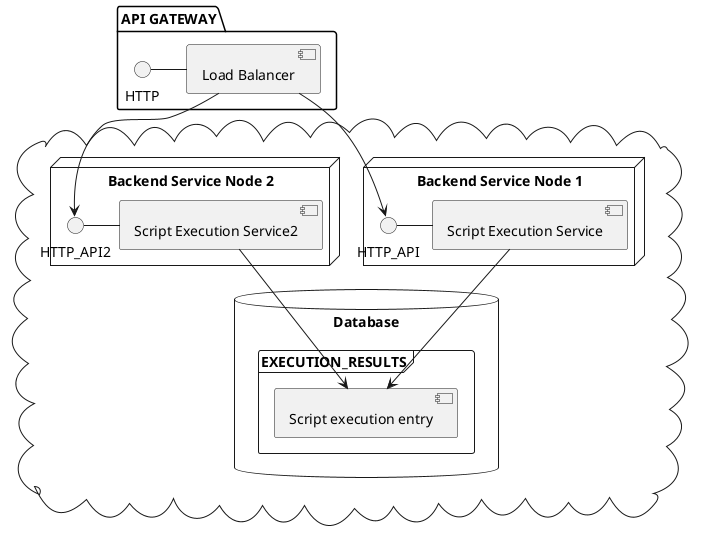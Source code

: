 @startuml
@startuml

package "API GATEWAY" {
  HTTP - [Load Balancer]
}
cloud {
node "Backend Service Node 1" {
  HTTP_API - [Script Execution Service]
  [Load Balancer] --> HTTP_API
}

database "Database" {
  frame "EXECUTION_RESULTS" {
    [Script execution entry]
  }
}
node "Backend Service Node 2" {
  HTTP_API2 - [Script Execution Service2]
  [Load Balancer] --> HTTP_API2
}

}

[Script Execution Service] --> [Script execution entry]
[Script Execution Service2] --> [Script execution entry]


@enduml

@enduml